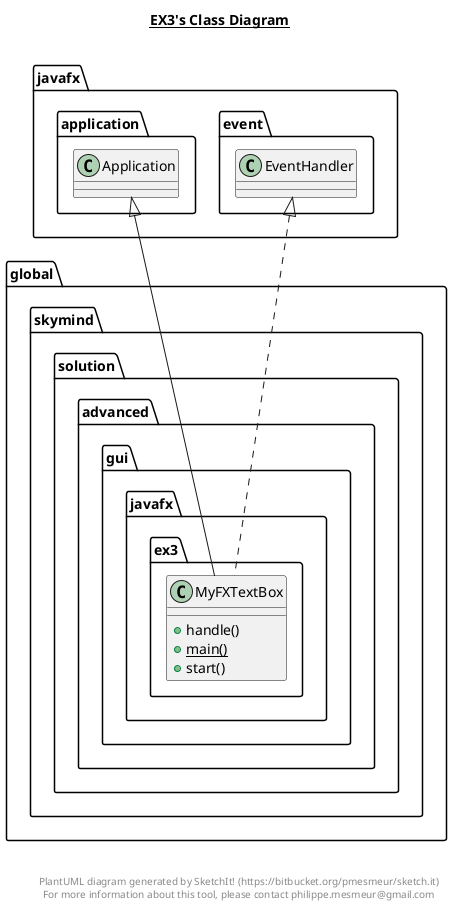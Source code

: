 @startuml

title __EX3's Class Diagram__\n

  namespace global.skymind {
    namespace solution.advanced.gui.javafx.ex3 {
      class global.skymind.solution.advanced.gui.javafx.ex3.MyFXTextBox {
          + handle()
          {static} + main()
          + start()
      }
    }
  }
  

  global.skymind.solution.advanced.gui.javafx.ex3.MyFXTextBox .up.|> javafx.event.EventHandler
  global.skymind.solution.advanced.gui.javafx.ex3.MyFXTextBox -up-|> javafx.application.Application


right footer


PlantUML diagram generated by SketchIt! (https://bitbucket.org/pmesmeur/sketch.it)
For more information about this tool, please contact philippe.mesmeur@gmail.com
endfooter

@enduml
